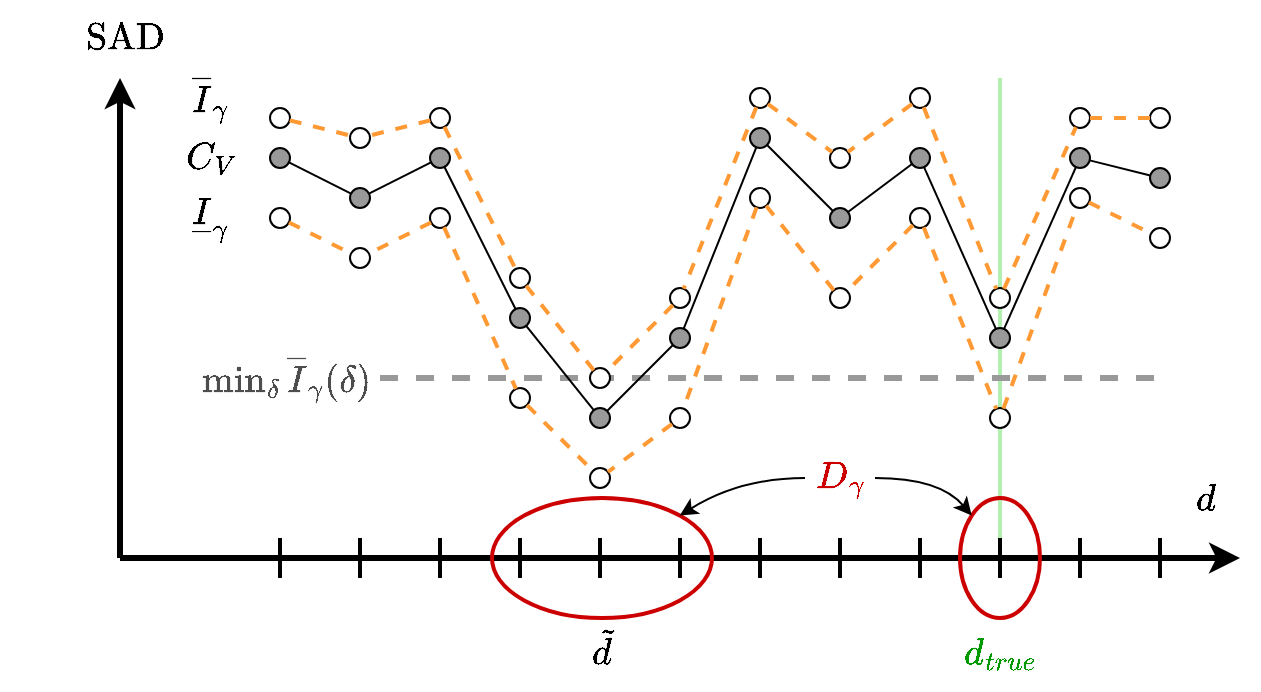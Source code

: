 <mxfile version="24.7.8">
  <diagram name="Page-1" id="-qLA477UBn348rkKMK5d">
    <mxGraphModel dx="955" dy="612" grid="1" gridSize="10" guides="1" tooltips="1" connect="1" arrows="1" fold="1" page="1" pageScale="1" pageWidth="850" pageHeight="1100" math="1" shadow="0">
      <root>
        <mxCell id="0" />
        <mxCell id="1" parent="0" />
        <mxCell id="tCdxTU_W_OMIqWFsPnQc-147" value="" style="endArrow=none;html=1;strokeWidth=2;rounded=0;strokeColor=#00CC00;opacity=30;" edge="1" parent="1">
          <mxGeometry width="50" height="50" relative="1" as="geometry">
            <mxPoint x="560" y="320" as="sourcePoint" />
            <mxPoint x="560" y="80" as="targetPoint" />
          </mxGeometry>
        </mxCell>
        <mxCell id="tCdxTU_W_OMIqWFsPnQc-133" value="" style="endArrow=none;html=1;rounded=0;strokeWidth=3;strokeColor=#999999;dashed=1;" edge="1" parent="1">
          <mxGeometry width="50" height="50" relative="1" as="geometry">
            <mxPoint x="250" y="230" as="sourcePoint" />
            <mxPoint x="640" y="230" as="targetPoint" />
          </mxGeometry>
        </mxCell>
        <mxCell id="tCdxTU_W_OMIqWFsPnQc-1" value="" style="endArrow=classic;html=1;rounded=0;strokeWidth=3;" edge="1" parent="1">
          <mxGeometry width="50" height="50" relative="1" as="geometry">
            <mxPoint x="120" y="320" as="sourcePoint" />
            <mxPoint x="680" y="320" as="targetPoint" />
          </mxGeometry>
        </mxCell>
        <mxCell id="tCdxTU_W_OMIqWFsPnQc-2" value="" style="endArrow=classic;html=1;rounded=0;strokeWidth=3;" edge="1" parent="1">
          <mxGeometry width="50" height="50" relative="1" as="geometry">
            <mxPoint x="120" y="320" as="sourcePoint" />
            <mxPoint x="120" y="80" as="targetPoint" />
          </mxGeometry>
        </mxCell>
        <mxCell id="tCdxTU_W_OMIqWFsPnQc-4" value="" style="endArrow=none;html=1;rounded=0;strokeWidth=2;" edge="1" parent="1">
          <mxGeometry width="50" height="50" relative="1" as="geometry">
            <mxPoint x="200" y="330" as="sourcePoint" />
            <mxPoint x="200" y="310" as="targetPoint" />
          </mxGeometry>
        </mxCell>
        <mxCell id="tCdxTU_W_OMIqWFsPnQc-5" value="" style="endArrow=none;html=1;rounded=0;strokeWidth=2;" edge="1" parent="1">
          <mxGeometry width="50" height="50" relative="1" as="geometry">
            <mxPoint x="240" y="330" as="sourcePoint" />
            <mxPoint x="240" y="310" as="targetPoint" />
          </mxGeometry>
        </mxCell>
        <mxCell id="tCdxTU_W_OMIqWFsPnQc-6" value="" style="endArrow=none;html=1;rounded=0;strokeWidth=2;" edge="1" parent="1">
          <mxGeometry width="50" height="50" relative="1" as="geometry">
            <mxPoint x="280" y="330" as="sourcePoint" />
            <mxPoint x="280" y="310" as="targetPoint" />
          </mxGeometry>
        </mxCell>
        <mxCell id="tCdxTU_W_OMIqWFsPnQc-7" value="" style="endArrow=none;html=1;rounded=0;strokeWidth=2;" edge="1" parent="1">
          <mxGeometry width="50" height="50" relative="1" as="geometry">
            <mxPoint x="320" y="330" as="sourcePoint" />
            <mxPoint x="320" y="310" as="targetPoint" />
          </mxGeometry>
        </mxCell>
        <mxCell id="tCdxTU_W_OMIqWFsPnQc-8" value="" style="endArrow=none;html=1;rounded=0;strokeWidth=2;" edge="1" parent="1">
          <mxGeometry width="50" height="50" relative="1" as="geometry">
            <mxPoint x="360" y="330" as="sourcePoint" />
            <mxPoint x="360" y="310" as="targetPoint" />
          </mxGeometry>
        </mxCell>
        <mxCell id="tCdxTU_W_OMIqWFsPnQc-9" value="" style="endArrow=none;html=1;rounded=0;strokeWidth=2;" edge="1" parent="1">
          <mxGeometry width="50" height="50" relative="1" as="geometry">
            <mxPoint x="400" y="330" as="sourcePoint" />
            <mxPoint x="400" y="310" as="targetPoint" />
          </mxGeometry>
        </mxCell>
        <mxCell id="tCdxTU_W_OMIqWFsPnQc-10" value="" style="endArrow=none;html=1;rounded=0;strokeWidth=2;" edge="1" parent="1">
          <mxGeometry width="50" height="50" relative="1" as="geometry">
            <mxPoint x="440" y="330" as="sourcePoint" />
            <mxPoint x="440" y="310" as="targetPoint" />
          </mxGeometry>
        </mxCell>
        <mxCell id="tCdxTU_W_OMIqWFsPnQc-11" value="" style="endArrow=none;html=1;rounded=0;strokeWidth=2;" edge="1" parent="1">
          <mxGeometry width="50" height="50" relative="1" as="geometry">
            <mxPoint x="480" y="330" as="sourcePoint" />
            <mxPoint x="480" y="310" as="targetPoint" />
          </mxGeometry>
        </mxCell>
        <mxCell id="tCdxTU_W_OMIqWFsPnQc-12" value="" style="endArrow=none;html=1;rounded=0;strokeWidth=2;" edge="1" parent="1">
          <mxGeometry width="50" height="50" relative="1" as="geometry">
            <mxPoint x="520" y="330" as="sourcePoint" />
            <mxPoint x="520" y="310" as="targetPoint" />
          </mxGeometry>
        </mxCell>
        <mxCell id="tCdxTU_W_OMIqWFsPnQc-13" value="" style="endArrow=none;html=1;rounded=0;strokeWidth=2;" edge="1" parent="1">
          <mxGeometry width="50" height="50" relative="1" as="geometry">
            <mxPoint x="560" y="330" as="sourcePoint" />
            <mxPoint x="560" y="310" as="targetPoint" />
          </mxGeometry>
        </mxCell>
        <mxCell id="tCdxTU_W_OMIqWFsPnQc-14" value="" style="endArrow=none;html=1;rounded=0;strokeWidth=2;" edge="1" parent="1">
          <mxGeometry width="50" height="50" relative="1" as="geometry">
            <mxPoint x="600" y="330" as="sourcePoint" />
            <mxPoint x="600" y="310" as="targetPoint" />
          </mxGeometry>
        </mxCell>
        <mxCell id="tCdxTU_W_OMIqWFsPnQc-15" value="" style="endArrow=none;html=1;rounded=0;strokeWidth=2;" edge="1" parent="1">
          <mxGeometry width="50" height="50" relative="1" as="geometry">
            <mxPoint x="640" y="330" as="sourcePoint" />
            <mxPoint x="640" y="310" as="targetPoint" />
          </mxGeometry>
        </mxCell>
        <mxCell id="tCdxTU_W_OMIqWFsPnQc-16" value="" style="ellipse;whiteSpace=wrap;html=1;aspect=fixed;strokeColor=#000000;fillColor=#999999;" vertex="1" parent="1">
          <mxGeometry x="195" y="115" width="10" height="10" as="geometry" />
        </mxCell>
        <mxCell id="tCdxTU_W_OMIqWFsPnQc-17" value="" style="ellipse;whiteSpace=wrap;html=1;aspect=fixed;strokeColor=#000000;fillColor=#999999;" vertex="1" parent="1">
          <mxGeometry x="235" y="135" width="10" height="10" as="geometry" />
        </mxCell>
        <mxCell id="tCdxTU_W_OMIqWFsPnQc-18" value="" style="ellipse;whiteSpace=wrap;html=1;aspect=fixed;strokeColor=#000000;fillColor=#999999;" vertex="1" parent="1">
          <mxGeometry x="275" y="115" width="10" height="10" as="geometry" />
        </mxCell>
        <mxCell id="tCdxTU_W_OMIqWFsPnQc-19" value="" style="ellipse;whiteSpace=wrap;html=1;aspect=fixed;strokeColor=#000000;fillColor=#999999;" vertex="1" parent="1">
          <mxGeometry x="315" y="195" width="10" height="10" as="geometry" />
        </mxCell>
        <mxCell id="tCdxTU_W_OMIqWFsPnQc-21" value="" style="ellipse;whiteSpace=wrap;html=1;aspect=fixed;strokeColor=#000000;fillColor=#999999;" vertex="1" parent="1">
          <mxGeometry x="355" y="245" width="10" height="10" as="geometry" />
        </mxCell>
        <mxCell id="tCdxTU_W_OMIqWFsPnQc-22" value="" style="ellipse;whiteSpace=wrap;html=1;aspect=fixed;strokeColor=#000000;fillColor=#999999;" vertex="1" parent="1">
          <mxGeometry x="395" y="205" width="10" height="10" as="geometry" />
        </mxCell>
        <mxCell id="tCdxTU_W_OMIqWFsPnQc-23" value="" style="ellipse;whiteSpace=wrap;html=1;aspect=fixed;strokeColor=#000000;fillColor=#999999;" vertex="1" parent="1">
          <mxGeometry x="435" y="105" width="10" height="10" as="geometry" />
        </mxCell>
        <mxCell id="tCdxTU_W_OMIqWFsPnQc-24" value="" style="ellipse;whiteSpace=wrap;html=1;aspect=fixed;strokeColor=#000000;fillColor=#999999;" vertex="1" parent="1">
          <mxGeometry x="475" y="145" width="10" height="10" as="geometry" />
        </mxCell>
        <mxCell id="tCdxTU_W_OMIqWFsPnQc-25" value="" style="ellipse;whiteSpace=wrap;html=1;aspect=fixed;strokeColor=#000000;fillColor=#999999;" vertex="1" parent="1">
          <mxGeometry x="515" y="115" width="10" height="10" as="geometry" />
        </mxCell>
        <mxCell id="tCdxTU_W_OMIqWFsPnQc-26" value="" style="ellipse;whiteSpace=wrap;html=1;aspect=fixed;strokeColor=#000000;fillColor=#999999;" vertex="1" parent="1">
          <mxGeometry x="555" y="205" width="10" height="10" as="geometry" />
        </mxCell>
        <mxCell id="tCdxTU_W_OMIqWFsPnQc-27" value="" style="ellipse;whiteSpace=wrap;html=1;aspect=fixed;strokeColor=#000000;fillColor=#999999;" vertex="1" parent="1">
          <mxGeometry x="595" y="115" width="10" height="10" as="geometry" />
        </mxCell>
        <mxCell id="tCdxTU_W_OMIqWFsPnQc-28" value="" style="ellipse;whiteSpace=wrap;html=1;aspect=fixed;strokeColor=#000000;fillColor=#999999;" vertex="1" parent="1">
          <mxGeometry x="635" y="125" width="10" height="10" as="geometry" />
        </mxCell>
        <mxCell id="tCdxTU_W_OMIqWFsPnQc-29" value="" style="endArrow=none;html=1;rounded=0;" edge="1" parent="1" source="tCdxTU_W_OMIqWFsPnQc-16" target="tCdxTU_W_OMIqWFsPnQc-17">
          <mxGeometry width="50" height="50" relative="1" as="geometry">
            <mxPoint x="210" y="150" as="sourcePoint" />
            <mxPoint x="380" y="250" as="targetPoint" />
          </mxGeometry>
        </mxCell>
        <mxCell id="tCdxTU_W_OMIqWFsPnQc-30" value="" style="endArrow=none;html=1;rounded=0;" edge="1" parent="1" source="tCdxTU_W_OMIqWFsPnQc-18" target="tCdxTU_W_OMIqWFsPnQc-17">
          <mxGeometry width="50" height="50" relative="1" as="geometry">
            <mxPoint x="214" y="132" as="sourcePoint" />
            <mxPoint x="246" y="148" as="targetPoint" />
          </mxGeometry>
        </mxCell>
        <mxCell id="tCdxTU_W_OMIqWFsPnQc-31" value="" style="endArrow=none;html=1;rounded=0;" edge="1" parent="1" source="tCdxTU_W_OMIqWFsPnQc-18" target="tCdxTU_W_OMIqWFsPnQc-19">
          <mxGeometry width="50" height="50" relative="1" as="geometry">
            <mxPoint x="224" y="142" as="sourcePoint" />
            <mxPoint x="256" y="158" as="targetPoint" />
          </mxGeometry>
        </mxCell>
        <mxCell id="tCdxTU_W_OMIqWFsPnQc-32" value="" style="endArrow=none;html=1;rounded=0;" edge="1" parent="1" source="tCdxTU_W_OMIqWFsPnQc-19" target="tCdxTU_W_OMIqWFsPnQc-21">
          <mxGeometry width="50" height="50" relative="1" as="geometry">
            <mxPoint x="234" y="152" as="sourcePoint" />
            <mxPoint x="266" y="168" as="targetPoint" />
          </mxGeometry>
        </mxCell>
        <mxCell id="tCdxTU_W_OMIqWFsPnQc-33" value="" style="endArrow=none;html=1;rounded=0;" edge="1" parent="1" source="tCdxTU_W_OMIqWFsPnQc-22" target="tCdxTU_W_OMIqWFsPnQc-21">
          <mxGeometry width="50" height="50" relative="1" as="geometry">
            <mxPoint x="244" y="162" as="sourcePoint" />
            <mxPoint x="276" y="178" as="targetPoint" />
          </mxGeometry>
        </mxCell>
        <mxCell id="tCdxTU_W_OMIqWFsPnQc-34" value="" style="endArrow=none;html=1;rounded=0;" edge="1" parent="1" source="tCdxTU_W_OMIqWFsPnQc-23" target="tCdxTU_W_OMIqWFsPnQc-22">
          <mxGeometry width="50" height="50" relative="1" as="geometry">
            <mxPoint x="406" y="224" as="sourcePoint" />
            <mxPoint x="374" y="256" as="targetPoint" />
          </mxGeometry>
        </mxCell>
        <mxCell id="tCdxTU_W_OMIqWFsPnQc-35" value="" style="endArrow=none;html=1;rounded=0;" edge="1" parent="1" source="tCdxTU_W_OMIqWFsPnQc-23" target="tCdxTU_W_OMIqWFsPnQc-24">
          <mxGeometry width="50" height="50" relative="1" as="geometry">
            <mxPoint x="416" y="234" as="sourcePoint" />
            <mxPoint x="384" y="266" as="targetPoint" />
          </mxGeometry>
        </mxCell>
        <mxCell id="tCdxTU_W_OMIqWFsPnQc-36" value="" style="endArrow=none;html=1;rounded=0;" edge="1" parent="1" source="tCdxTU_W_OMIqWFsPnQc-25" target="tCdxTU_W_OMIqWFsPnQc-24">
          <mxGeometry width="50" height="50" relative="1" as="geometry">
            <mxPoint x="454" y="124" as="sourcePoint" />
            <mxPoint x="486" y="156" as="targetPoint" />
          </mxGeometry>
        </mxCell>
        <mxCell id="tCdxTU_W_OMIqWFsPnQc-37" value="" style="endArrow=none;html=1;rounded=0;" edge="1" parent="1" source="tCdxTU_W_OMIqWFsPnQc-25" target="tCdxTU_W_OMIqWFsPnQc-26">
          <mxGeometry width="50" height="50" relative="1" as="geometry">
            <mxPoint x="528" y="265" as="sourcePoint" />
            <mxPoint x="492" y="165" as="targetPoint" />
          </mxGeometry>
        </mxCell>
        <mxCell id="tCdxTU_W_OMIqWFsPnQc-38" value="" style="endArrow=none;html=1;rounded=0;" edge="1" parent="1" source="tCdxTU_W_OMIqWFsPnQc-26" target="tCdxTU_W_OMIqWFsPnQc-27">
          <mxGeometry width="50" height="50" relative="1" as="geometry">
            <mxPoint x="532" y="266" as="sourcePoint" />
            <mxPoint x="568" y="204" as="targetPoint" />
          </mxGeometry>
        </mxCell>
        <mxCell id="tCdxTU_W_OMIqWFsPnQc-39" value="" style="endArrow=none;html=1;rounded=0;" edge="1" parent="1" source="tCdxTU_W_OMIqWFsPnQc-27" target="tCdxTU_W_OMIqWFsPnQc-28">
          <mxGeometry width="50" height="50" relative="1" as="geometry">
            <mxPoint x="542" y="276" as="sourcePoint" />
            <mxPoint x="578" y="214" as="targetPoint" />
          </mxGeometry>
        </mxCell>
        <mxCell id="tCdxTU_W_OMIqWFsPnQc-84" value="" style="ellipse;whiteSpace=wrap;html=1;aspect=fixed;" vertex="1" parent="1">
          <mxGeometry x="195" y="145" width="10" height="10" as="geometry" />
        </mxCell>
        <mxCell id="tCdxTU_W_OMIqWFsPnQc-85" value="" style="ellipse;whiteSpace=wrap;html=1;aspect=fixed;" vertex="1" parent="1">
          <mxGeometry x="235" y="165" width="10" height="10" as="geometry" />
        </mxCell>
        <mxCell id="tCdxTU_W_OMIqWFsPnQc-86" value="" style="ellipse;whiteSpace=wrap;html=1;aspect=fixed;" vertex="1" parent="1">
          <mxGeometry x="275" y="145" width="10" height="10" as="geometry" />
        </mxCell>
        <mxCell id="tCdxTU_W_OMIqWFsPnQc-87" value="" style="ellipse;whiteSpace=wrap;html=1;aspect=fixed;" vertex="1" parent="1">
          <mxGeometry x="315" y="235" width="10" height="10" as="geometry" />
        </mxCell>
        <mxCell id="tCdxTU_W_OMIqWFsPnQc-88" value="" style="ellipse;whiteSpace=wrap;html=1;aspect=fixed;" vertex="1" parent="1">
          <mxGeometry x="355" y="275" width="10" height="10" as="geometry" />
        </mxCell>
        <mxCell id="tCdxTU_W_OMIqWFsPnQc-89" value="" style="ellipse;whiteSpace=wrap;html=1;aspect=fixed;" vertex="1" parent="1">
          <mxGeometry x="395" y="245" width="10" height="10" as="geometry" />
        </mxCell>
        <mxCell id="tCdxTU_W_OMIqWFsPnQc-90" value="" style="ellipse;whiteSpace=wrap;html=1;aspect=fixed;" vertex="1" parent="1">
          <mxGeometry x="435" y="135" width="10" height="10" as="geometry" />
        </mxCell>
        <mxCell id="tCdxTU_W_OMIqWFsPnQc-91" value="" style="ellipse;whiteSpace=wrap;html=1;aspect=fixed;" vertex="1" parent="1">
          <mxGeometry x="475" y="185" width="10" height="10" as="geometry" />
        </mxCell>
        <mxCell id="tCdxTU_W_OMIqWFsPnQc-92" value="" style="ellipse;whiteSpace=wrap;html=1;aspect=fixed;" vertex="1" parent="1">
          <mxGeometry x="515" y="145" width="10" height="10" as="geometry" />
        </mxCell>
        <mxCell id="tCdxTU_W_OMIqWFsPnQc-93" value="" style="ellipse;whiteSpace=wrap;html=1;aspect=fixed;" vertex="1" parent="1">
          <mxGeometry x="555" y="245" width="10" height="10" as="geometry" />
        </mxCell>
        <mxCell id="tCdxTU_W_OMIqWFsPnQc-94" value="" style="ellipse;whiteSpace=wrap;html=1;aspect=fixed;" vertex="1" parent="1">
          <mxGeometry x="595" y="135" width="10" height="10" as="geometry" />
        </mxCell>
        <mxCell id="tCdxTU_W_OMIqWFsPnQc-95" value="" style="ellipse;whiteSpace=wrap;html=1;aspect=fixed;" vertex="1" parent="1">
          <mxGeometry x="635" y="155" width="10" height="10" as="geometry" />
        </mxCell>
        <mxCell id="tCdxTU_W_OMIqWFsPnQc-96" value="" style="endArrow=none;html=1;rounded=0;dashed=1;strokeColor=#FF9933;strokeWidth=2;" edge="1" parent="1" source="tCdxTU_W_OMIqWFsPnQc-84" target="tCdxTU_W_OMIqWFsPnQc-85">
          <mxGeometry width="50" height="50" relative="1" as="geometry">
            <mxPoint x="210" y="180" as="sourcePoint" />
            <mxPoint x="380" y="280" as="targetPoint" />
          </mxGeometry>
        </mxCell>
        <mxCell id="tCdxTU_W_OMIqWFsPnQc-97" value="" style="endArrow=none;html=1;rounded=0;dashed=1;strokeColor=#FF9933;strokeWidth=2;" edge="1" parent="1" source="tCdxTU_W_OMIqWFsPnQc-86" target="tCdxTU_W_OMIqWFsPnQc-85">
          <mxGeometry width="50" height="50" relative="1" as="geometry">
            <mxPoint x="214" y="162" as="sourcePoint" />
            <mxPoint x="246" y="178" as="targetPoint" />
          </mxGeometry>
        </mxCell>
        <mxCell id="tCdxTU_W_OMIqWFsPnQc-98" value="" style="endArrow=none;html=1;rounded=0;dashed=1;strokeColor=#FF9933;strokeWidth=2;" edge="1" parent="1" source="tCdxTU_W_OMIqWFsPnQc-86" target="tCdxTU_W_OMIqWFsPnQc-87">
          <mxGeometry width="50" height="50" relative="1" as="geometry">
            <mxPoint x="224" y="172" as="sourcePoint" />
            <mxPoint x="256" y="188" as="targetPoint" />
          </mxGeometry>
        </mxCell>
        <mxCell id="tCdxTU_W_OMIqWFsPnQc-99" value="" style="endArrow=none;html=1;rounded=0;dashed=1;strokeColor=#FF9933;strokeWidth=2;" edge="1" parent="1" source="tCdxTU_W_OMIqWFsPnQc-87" target="tCdxTU_W_OMIqWFsPnQc-88">
          <mxGeometry width="50" height="50" relative="1" as="geometry">
            <mxPoint x="234" y="182" as="sourcePoint" />
            <mxPoint x="266" y="198" as="targetPoint" />
          </mxGeometry>
        </mxCell>
        <mxCell id="tCdxTU_W_OMIqWFsPnQc-100" value="" style="endArrow=none;html=1;rounded=0;dashed=1;strokeColor=#FF9933;strokeWidth=2;" edge="1" parent="1" source="tCdxTU_W_OMIqWFsPnQc-89" target="tCdxTU_W_OMIqWFsPnQc-88">
          <mxGeometry width="50" height="50" relative="1" as="geometry">
            <mxPoint x="244" y="192" as="sourcePoint" />
            <mxPoint x="276" y="208" as="targetPoint" />
          </mxGeometry>
        </mxCell>
        <mxCell id="tCdxTU_W_OMIqWFsPnQc-101" value="" style="endArrow=none;html=1;rounded=0;dashed=1;strokeColor=#FF9933;strokeWidth=2;" edge="1" parent="1" source="tCdxTU_W_OMIqWFsPnQc-90" target="tCdxTU_W_OMIqWFsPnQc-89">
          <mxGeometry width="50" height="50" relative="1" as="geometry">
            <mxPoint x="406" y="254" as="sourcePoint" />
            <mxPoint x="374" y="286" as="targetPoint" />
          </mxGeometry>
        </mxCell>
        <mxCell id="tCdxTU_W_OMIqWFsPnQc-102" value="" style="endArrow=none;html=1;rounded=0;dashed=1;strokeColor=#FF9933;strokeWidth=2;" edge="1" parent="1" source="tCdxTU_W_OMIqWFsPnQc-90" target="tCdxTU_W_OMIqWFsPnQc-91">
          <mxGeometry width="50" height="50" relative="1" as="geometry">
            <mxPoint x="416" y="264" as="sourcePoint" />
            <mxPoint x="384" y="296" as="targetPoint" />
          </mxGeometry>
        </mxCell>
        <mxCell id="tCdxTU_W_OMIqWFsPnQc-103" value="" style="endArrow=none;html=1;rounded=0;dashed=1;strokeColor=#FF9933;strokeWidth=2;" edge="1" parent="1" source="tCdxTU_W_OMIqWFsPnQc-92" target="tCdxTU_W_OMIqWFsPnQc-91">
          <mxGeometry width="50" height="50" relative="1" as="geometry">
            <mxPoint x="454" y="154" as="sourcePoint" />
            <mxPoint x="486" y="186" as="targetPoint" />
          </mxGeometry>
        </mxCell>
        <mxCell id="tCdxTU_W_OMIqWFsPnQc-104" value="" style="endArrow=none;html=1;rounded=0;dashed=1;strokeColor=#FF9933;strokeWidth=2;" edge="1" parent="1" source="tCdxTU_W_OMIqWFsPnQc-92" target="tCdxTU_W_OMIqWFsPnQc-93">
          <mxGeometry width="50" height="50" relative="1" as="geometry">
            <mxPoint x="528" y="295" as="sourcePoint" />
            <mxPoint x="492" y="195" as="targetPoint" />
          </mxGeometry>
        </mxCell>
        <mxCell id="tCdxTU_W_OMIqWFsPnQc-105" value="" style="endArrow=none;html=1;rounded=0;dashed=1;strokeColor=#FF9933;strokeWidth=2;" edge="1" parent="1" source="tCdxTU_W_OMIqWFsPnQc-93" target="tCdxTU_W_OMIqWFsPnQc-94">
          <mxGeometry width="50" height="50" relative="1" as="geometry">
            <mxPoint x="532" y="296" as="sourcePoint" />
            <mxPoint x="568" y="234" as="targetPoint" />
          </mxGeometry>
        </mxCell>
        <mxCell id="tCdxTU_W_OMIqWFsPnQc-106" value="" style="endArrow=none;html=1;rounded=0;dashed=1;strokeColor=#FF9933;strokeWidth=2;" edge="1" parent="1" source="tCdxTU_W_OMIqWFsPnQc-94" target="tCdxTU_W_OMIqWFsPnQc-95">
          <mxGeometry width="50" height="50" relative="1" as="geometry">
            <mxPoint x="542" y="306" as="sourcePoint" />
            <mxPoint x="578" y="244" as="targetPoint" />
          </mxGeometry>
        </mxCell>
        <mxCell id="tCdxTU_W_OMIqWFsPnQc-107" value="" style="ellipse;whiteSpace=wrap;html=1;aspect=fixed;" vertex="1" parent="1">
          <mxGeometry x="195" y="95" width="10" height="10" as="geometry" />
        </mxCell>
        <mxCell id="tCdxTU_W_OMIqWFsPnQc-108" value="" style="ellipse;whiteSpace=wrap;html=1;aspect=fixed;" vertex="1" parent="1">
          <mxGeometry x="235" y="105" width="10" height="10" as="geometry" />
        </mxCell>
        <mxCell id="tCdxTU_W_OMIqWFsPnQc-109" value="" style="ellipse;whiteSpace=wrap;html=1;aspect=fixed;" vertex="1" parent="1">
          <mxGeometry x="275" y="95" width="10" height="10" as="geometry" />
        </mxCell>
        <mxCell id="tCdxTU_W_OMIqWFsPnQc-110" value="" style="ellipse;whiteSpace=wrap;html=1;aspect=fixed;" vertex="1" parent="1">
          <mxGeometry x="315" y="175" width="10" height="10" as="geometry" />
        </mxCell>
        <mxCell id="tCdxTU_W_OMIqWFsPnQc-111" value="" style="ellipse;whiteSpace=wrap;html=1;aspect=fixed;" vertex="1" parent="1">
          <mxGeometry x="355" y="225" width="10" height="10" as="geometry" />
        </mxCell>
        <mxCell id="tCdxTU_W_OMIqWFsPnQc-112" value="" style="ellipse;whiteSpace=wrap;html=1;aspect=fixed;" vertex="1" parent="1">
          <mxGeometry x="395" y="185" width="10" height="10" as="geometry" />
        </mxCell>
        <mxCell id="tCdxTU_W_OMIqWFsPnQc-113" value="" style="ellipse;whiteSpace=wrap;html=1;aspect=fixed;" vertex="1" parent="1">
          <mxGeometry x="435" y="85" width="10" height="10" as="geometry" />
        </mxCell>
        <mxCell id="tCdxTU_W_OMIqWFsPnQc-114" value="" style="ellipse;whiteSpace=wrap;html=1;aspect=fixed;" vertex="1" parent="1">
          <mxGeometry x="475" y="115" width="10" height="10" as="geometry" />
        </mxCell>
        <mxCell id="tCdxTU_W_OMIqWFsPnQc-115" value="" style="ellipse;whiteSpace=wrap;html=1;aspect=fixed;" vertex="1" parent="1">
          <mxGeometry x="515" y="85" width="10" height="10" as="geometry" />
        </mxCell>
        <mxCell id="tCdxTU_W_OMIqWFsPnQc-116" value="" style="ellipse;whiteSpace=wrap;html=1;aspect=fixed;" vertex="1" parent="1">
          <mxGeometry x="555" y="185" width="10" height="10" as="geometry" />
        </mxCell>
        <mxCell id="tCdxTU_W_OMIqWFsPnQc-117" value="" style="ellipse;whiteSpace=wrap;html=1;aspect=fixed;" vertex="1" parent="1">
          <mxGeometry x="595" y="95" width="10" height="10" as="geometry" />
        </mxCell>
        <mxCell id="tCdxTU_W_OMIqWFsPnQc-118" value="" style="ellipse;whiteSpace=wrap;html=1;aspect=fixed;" vertex="1" parent="1">
          <mxGeometry x="635" y="95" width="10" height="10" as="geometry" />
        </mxCell>
        <mxCell id="tCdxTU_W_OMIqWFsPnQc-119" value="" style="endArrow=none;html=1;rounded=0;dashed=1;strokeColor=#FF9933;strokeWidth=2;" edge="1" parent="1" source="tCdxTU_W_OMIqWFsPnQc-107" target="tCdxTU_W_OMIqWFsPnQc-108">
          <mxGeometry width="50" height="50" relative="1" as="geometry">
            <mxPoint x="210" y="130" as="sourcePoint" />
            <mxPoint x="380" y="230" as="targetPoint" />
          </mxGeometry>
        </mxCell>
        <mxCell id="tCdxTU_W_OMIqWFsPnQc-120" value="" style="endArrow=none;html=1;rounded=0;dashed=1;strokeColor=#FF9933;strokeWidth=2;" edge="1" parent="1" source="tCdxTU_W_OMIqWFsPnQc-109" target="tCdxTU_W_OMIqWFsPnQc-108">
          <mxGeometry width="50" height="50" relative="1" as="geometry">
            <mxPoint x="214" y="112" as="sourcePoint" />
            <mxPoint x="246" y="128" as="targetPoint" />
          </mxGeometry>
        </mxCell>
        <mxCell id="tCdxTU_W_OMIqWFsPnQc-121" value="" style="endArrow=none;html=1;rounded=0;dashed=1;strokeColor=#FF9933;strokeWidth=2;" edge="1" parent="1" source="tCdxTU_W_OMIqWFsPnQc-109" target="tCdxTU_W_OMIqWFsPnQc-110">
          <mxGeometry width="50" height="50" relative="1" as="geometry">
            <mxPoint x="224" y="122" as="sourcePoint" />
            <mxPoint x="256" y="138" as="targetPoint" />
          </mxGeometry>
        </mxCell>
        <mxCell id="tCdxTU_W_OMIqWFsPnQc-122" value="" style="endArrow=none;html=1;rounded=0;dashed=1;strokeColor=#FF9933;strokeWidth=2;" edge="1" parent="1" source="tCdxTU_W_OMIqWFsPnQc-110" target="tCdxTU_W_OMIqWFsPnQc-111">
          <mxGeometry width="50" height="50" relative="1" as="geometry">
            <mxPoint x="234" y="132" as="sourcePoint" />
            <mxPoint x="266" y="148" as="targetPoint" />
          </mxGeometry>
        </mxCell>
        <mxCell id="tCdxTU_W_OMIqWFsPnQc-123" value="" style="endArrow=none;html=1;rounded=0;dashed=1;strokeColor=#FF9933;strokeWidth=2;" edge="1" parent="1" source="tCdxTU_W_OMIqWFsPnQc-112" target="tCdxTU_W_OMIqWFsPnQc-111">
          <mxGeometry width="50" height="50" relative="1" as="geometry">
            <mxPoint x="244" y="142" as="sourcePoint" />
            <mxPoint x="276" y="158" as="targetPoint" />
          </mxGeometry>
        </mxCell>
        <mxCell id="tCdxTU_W_OMIqWFsPnQc-124" value="" style="endArrow=none;html=1;rounded=0;dashed=1;strokeColor=#FF9933;strokeWidth=2;" edge="1" parent="1" source="tCdxTU_W_OMIqWFsPnQc-113" target="tCdxTU_W_OMIqWFsPnQc-112">
          <mxGeometry width="50" height="50" relative="1" as="geometry">
            <mxPoint x="406" y="204" as="sourcePoint" />
            <mxPoint x="374" y="236" as="targetPoint" />
          </mxGeometry>
        </mxCell>
        <mxCell id="tCdxTU_W_OMIqWFsPnQc-125" value="" style="endArrow=none;html=1;rounded=0;dashed=1;strokeColor=#FF9933;strokeWidth=2;" edge="1" parent="1" source="tCdxTU_W_OMIqWFsPnQc-113" target="tCdxTU_W_OMIqWFsPnQc-114">
          <mxGeometry width="50" height="50" relative="1" as="geometry">
            <mxPoint x="416" y="214" as="sourcePoint" />
            <mxPoint x="384" y="246" as="targetPoint" />
          </mxGeometry>
        </mxCell>
        <mxCell id="tCdxTU_W_OMIqWFsPnQc-126" value="" style="endArrow=none;html=1;rounded=0;dashed=1;strokeColor=#FF9933;strokeWidth=2;" edge="1" parent="1" source="tCdxTU_W_OMIqWFsPnQc-115" target="tCdxTU_W_OMIqWFsPnQc-114">
          <mxGeometry width="50" height="50" relative="1" as="geometry">
            <mxPoint x="454" y="104" as="sourcePoint" />
            <mxPoint x="486" y="136" as="targetPoint" />
          </mxGeometry>
        </mxCell>
        <mxCell id="tCdxTU_W_OMIqWFsPnQc-127" value="" style="endArrow=none;html=1;rounded=0;dashed=1;strokeColor=#FF9933;strokeWidth=2;" edge="1" parent="1" source="tCdxTU_W_OMIqWFsPnQc-115" target="tCdxTU_W_OMIqWFsPnQc-116">
          <mxGeometry width="50" height="50" relative="1" as="geometry">
            <mxPoint x="528" y="245" as="sourcePoint" />
            <mxPoint x="492" y="145" as="targetPoint" />
          </mxGeometry>
        </mxCell>
        <mxCell id="tCdxTU_W_OMIqWFsPnQc-128" value="" style="endArrow=none;html=1;rounded=0;dashed=1;strokeColor=#FF9933;strokeWidth=2;" edge="1" parent="1" source="tCdxTU_W_OMIqWFsPnQc-116" target="tCdxTU_W_OMIqWFsPnQc-117">
          <mxGeometry width="50" height="50" relative="1" as="geometry">
            <mxPoint x="532" y="246" as="sourcePoint" />
            <mxPoint x="568" y="184" as="targetPoint" />
          </mxGeometry>
        </mxCell>
        <mxCell id="tCdxTU_W_OMIqWFsPnQc-129" value="" style="endArrow=none;html=1;rounded=0;dashed=1;strokeColor=#FF9933;strokeWidth=2;" edge="1" parent="1" source="tCdxTU_W_OMIqWFsPnQc-117" target="tCdxTU_W_OMIqWFsPnQc-118">
          <mxGeometry width="50" height="50" relative="1" as="geometry">
            <mxPoint x="542" y="256" as="sourcePoint" />
            <mxPoint x="578" y="194" as="targetPoint" />
          </mxGeometry>
        </mxCell>
        <mxCell id="tCdxTU_W_OMIqWFsPnQc-130" value="&lt;font style=&quot;font-size: 16px;&quot;&gt;\(\underline{I}_\gamma\)&lt;/font&gt;" style="text;html=1;align=center;verticalAlign=middle;whiteSpace=wrap;rounded=0;" vertex="1" parent="1">
          <mxGeometry x="147.5" y="135" width="35" height="30" as="geometry" />
        </mxCell>
        <mxCell id="tCdxTU_W_OMIqWFsPnQc-131" value="&lt;font style=&quot;font-size: 16px;&quot;&gt;\(\overline{I}_\gamma\)&lt;/font&gt;" style="text;html=1;align=center;verticalAlign=middle;whiteSpace=wrap;rounded=0;" vertex="1" parent="1">
          <mxGeometry x="147.5" y="75" width="35" height="30" as="geometry" />
        </mxCell>
        <mxCell id="tCdxTU_W_OMIqWFsPnQc-132" value="&lt;font style=&quot;font-size: 16px;&quot;&gt;\(C_V\)&lt;/font&gt;" style="text;html=1;align=center;verticalAlign=middle;whiteSpace=wrap;rounded=0;" vertex="1" parent="1">
          <mxGeometry x="147.5" y="105" width="35" height="30" as="geometry" />
        </mxCell>
        <mxCell id="tCdxTU_W_OMIqWFsPnQc-134" value="&lt;font style=&quot;font-size: 16px;&quot;&gt;\(d\)&lt;/font&gt;" style="text;html=1;align=center;verticalAlign=middle;whiteSpace=wrap;rounded=0;" vertex="1" parent="1">
          <mxGeometry x="645" y="275" width="35" height="30" as="geometry" />
        </mxCell>
        <mxCell id="tCdxTU_W_OMIqWFsPnQc-136" value="&lt;font style=&quot;font-size: 16px;&quot;&gt;\(\mathrm{SAD}\)&lt;/font&gt;" style="text;html=1;align=center;verticalAlign=middle;whiteSpace=wrap;rounded=0;" vertex="1" parent="1">
          <mxGeometry x="105" y="45" width="35" height="30" as="geometry" />
        </mxCell>
        <mxCell id="tCdxTU_W_OMIqWFsPnQc-137" value="&lt;font color=&quot;#4d4d4d&quot; style=&quot;font-size: 16px;&quot;&gt;\(\min_\delta\overline{I}_\gamma(\delta)\)&lt;/font&gt;" style="text;html=1;align=center;verticalAlign=middle;whiteSpace=wrap;rounded=0;" vertex="1" parent="1">
          <mxGeometry x="147.5" y="215" width="110" height="30" as="geometry" />
        </mxCell>
        <mxCell id="tCdxTU_W_OMIqWFsPnQc-138" value="" style="ellipse;whiteSpace=wrap;html=1;fillColor=none;strokeColor=#CC0000;strokeWidth=2;" vertex="1" parent="1">
          <mxGeometry x="306" y="290" width="110" height="60" as="geometry" />
        </mxCell>
        <mxCell id="tCdxTU_W_OMIqWFsPnQc-142" value="" style="ellipse;whiteSpace=wrap;html=1;fillColor=none;strokeColor=#CC0000;strokeWidth=2;" vertex="1" parent="1">
          <mxGeometry x="540" y="290" width="40" height="60" as="geometry" />
        </mxCell>
        <mxCell id="tCdxTU_W_OMIqWFsPnQc-143" value="&lt;font style=&quot;font-size: 16px;&quot;&gt;\(D_\gamma\)&lt;/font&gt;" style="text;html=1;align=center;verticalAlign=middle;whiteSpace=wrap;rounded=0;fontColor=#CC0000;" vertex="1" parent="1">
          <mxGeometry x="462.5" y="265" width="35" height="30" as="geometry" />
        </mxCell>
        <mxCell id="tCdxTU_W_OMIqWFsPnQc-144" value="" style="endArrow=classic;html=1;rounded=0;exitX=0;exitY=0.5;exitDx=0;exitDy=0;entryX=1;entryY=0;entryDx=0;entryDy=0;curved=1;" edge="1" parent="1" source="tCdxTU_W_OMIqWFsPnQc-143" target="tCdxTU_W_OMIqWFsPnQc-138">
          <mxGeometry width="50" height="50" relative="1" as="geometry">
            <mxPoint x="600" y="200" as="sourcePoint" />
            <mxPoint x="650" y="150" as="targetPoint" />
            <Array as="points">
              <mxPoint x="430" y="280" />
            </Array>
          </mxGeometry>
        </mxCell>
        <mxCell id="tCdxTU_W_OMIqWFsPnQc-145" value="" style="endArrow=classic;html=1;rounded=0;exitX=1;exitY=0.5;exitDx=0;exitDy=0;entryX=0;entryY=0;entryDx=0;entryDy=0;curved=1;" edge="1" parent="1" source="tCdxTU_W_OMIqWFsPnQc-143" target="tCdxTU_W_OMIqWFsPnQc-142">
          <mxGeometry width="50" height="50" relative="1" as="geometry">
            <mxPoint x="473" y="290" as="sourcePoint" />
            <mxPoint x="410" y="309" as="targetPoint" />
            <Array as="points">
              <mxPoint x="530" y="280" />
            </Array>
          </mxGeometry>
        </mxCell>
        <mxCell id="tCdxTU_W_OMIqWFsPnQc-148" value="&lt;font style=&quot;font-size: 16px;&quot;&gt;\(d_{true}\)&lt;/font&gt;" style="text;html=1;align=center;verticalAlign=middle;whiteSpace=wrap;rounded=0;fontColor=#009900;" vertex="1" parent="1">
          <mxGeometry x="542.5" y="352" width="35" height="30" as="geometry" />
        </mxCell>
        <mxCell id="tCdxTU_W_OMIqWFsPnQc-149" value="&lt;font style=&quot;font-size: 16px;&quot;&gt;\(\tilde{d}\)&lt;/font&gt;" style="text;html=1;align=center;verticalAlign=middle;whiteSpace=wrap;rounded=0;fontColor=#000000;" vertex="1" parent="1">
          <mxGeometry x="342.5" y="350" width="35" height="30" as="geometry" />
        </mxCell>
      </root>
    </mxGraphModel>
  </diagram>
</mxfile>
